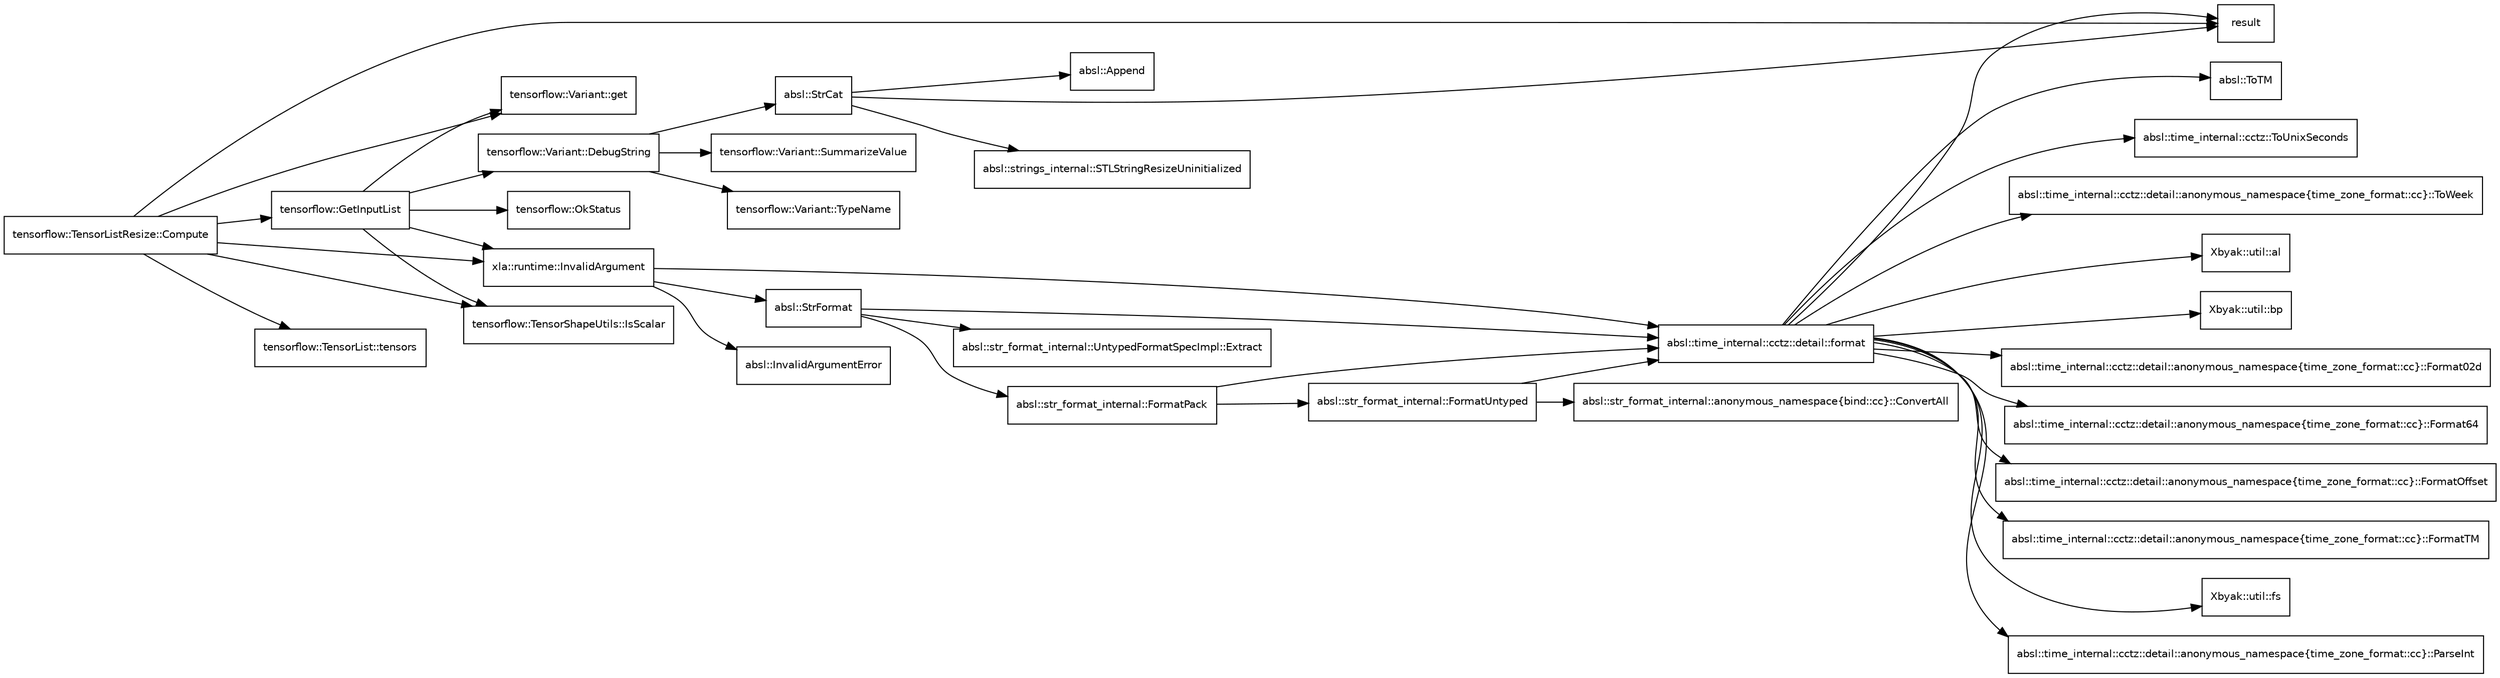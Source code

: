 strict digraph  {
edge [fontname="Helvetica",fontsize="10",labelfontname="Helvetica",labelfontsize="10"];
node [fontname="Helvetica",fontsize="10",shape=record];
rankdir="LR";
"tensorflow::TensorListResize::Compute";
"tensorflow::Variant::get";
"tensorflow::GetInputList";
"tensorflow::Variant::DebugString";
"absl::StrCat";
"absl::Append";
"result";
"absl::strings_internal::STLStringResizeUninitialized";
"tensorflow::Variant::SummarizeValue";
"tensorflow::Variant::TypeName";
"xla::runtime::InvalidArgument";
"absl::time_internal::cctz::detail::format";
"Xbyak::util::al";
"Xbyak::util::bp";
"absl::time_internal::cctz::detail::anonymous_namespace\{time_zone_format::cc\}::Format02d";
"absl::time_internal::cctz::detail::anonymous_namespace\{time_zone_format::cc\}::Format64";
"absl::time_internal::cctz::detail::anonymous_namespace\{time_zone_format::cc\}::FormatOffset";
"absl::time_internal::cctz::detail::anonymous_namespace\{time_zone_format::cc\}::FormatTM";
"Xbyak::util::fs";
"absl::time_internal::cctz::detail::anonymous_namespace\{time_zone_format::cc\}::ParseInt";
"absl::ToTM";
"absl::time_internal::cctz::ToUnixSeconds";
"absl::time_internal::cctz::detail::anonymous_namespace\{time_zone_format::cc\}::ToWeek";
"absl::InvalidArgumentError";
"absl::StrFormat";
"absl::str_format_internal::UntypedFormatSpecImpl::Extract";
"absl::str_format_internal::FormatPack";
"absl::str_format_internal::FormatUntyped";
"absl::str_format_internal::anonymous_namespace\{bind::cc\}::ConvertAll";
"tensorflow::TensorShapeUtils::IsScalar";
"tensorflow::OkStatus";
"tensorflow::TensorList::tensors";
"tensorflow::TensorListResize::Compute" -> "tensorflow::Variant::get";
"tensorflow::TensorListResize::Compute" -> "tensorflow::GetInputList";
"tensorflow::TensorListResize::Compute" -> "xla::runtime::InvalidArgument";
"tensorflow::TensorListResize::Compute" -> "tensorflow::TensorShapeUtils::IsScalar";
"tensorflow::TensorListResize::Compute" -> "result";
"tensorflow::TensorListResize::Compute" -> "tensorflow::TensorList::tensors";
"tensorflow::GetInputList" -> "tensorflow::Variant::DebugString";
"tensorflow::GetInputList" -> "tensorflow::Variant::get";
"tensorflow::GetInputList" -> "xla::runtime::InvalidArgument";
"tensorflow::GetInputList" -> "tensorflow::TensorShapeUtils::IsScalar";
"tensorflow::GetInputList" -> "tensorflow::OkStatus";
"tensorflow::Variant::DebugString" -> "absl::StrCat";
"tensorflow::Variant::DebugString" -> "tensorflow::Variant::SummarizeValue";
"tensorflow::Variant::DebugString" -> "tensorflow::Variant::TypeName";
"absl::StrCat" -> "absl::Append";
"absl::StrCat" -> "result";
"absl::StrCat" -> "absl::strings_internal::STLStringResizeUninitialized";
"xla::runtime::InvalidArgument" -> "absl::time_internal::cctz::detail::format";
"xla::runtime::InvalidArgument" -> "absl::InvalidArgumentError";
"xla::runtime::InvalidArgument" -> "absl::StrFormat";
"absl::time_internal::cctz::detail::format" -> "Xbyak::util::al";
"absl::time_internal::cctz::detail::format" -> "Xbyak::util::bp";
"absl::time_internal::cctz::detail::format" -> "absl::time_internal::cctz::detail::anonymous_namespace\{time_zone_format::cc\}::Format02d";
"absl::time_internal::cctz::detail::format" -> "absl::time_internal::cctz::detail::anonymous_namespace\{time_zone_format::cc\}::Format64";
"absl::time_internal::cctz::detail::format" -> "absl::time_internal::cctz::detail::anonymous_namespace\{time_zone_format::cc\}::FormatOffset";
"absl::time_internal::cctz::detail::format" -> "absl::time_internal::cctz::detail::anonymous_namespace\{time_zone_format::cc\}::FormatTM";
"absl::time_internal::cctz::detail::format" -> "Xbyak::util::fs";
"absl::time_internal::cctz::detail::format" -> "absl::time_internal::cctz::detail::anonymous_namespace\{time_zone_format::cc\}::ParseInt";
"absl::time_internal::cctz::detail::format" -> "result";
"absl::time_internal::cctz::detail::format" -> "absl::ToTM";
"absl::time_internal::cctz::detail::format" -> "absl::time_internal::cctz::ToUnixSeconds";
"absl::time_internal::cctz::detail::format" -> "absl::time_internal::cctz::detail::anonymous_namespace\{time_zone_format::cc\}::ToWeek";
"absl::StrFormat" -> "absl::str_format_internal::UntypedFormatSpecImpl::Extract";
"absl::StrFormat" -> "absl::time_internal::cctz::detail::format";
"absl::StrFormat" -> "absl::str_format_internal::FormatPack";
"absl::str_format_internal::FormatPack" -> "absl::time_internal::cctz::detail::format";
"absl::str_format_internal::FormatPack" -> "absl::str_format_internal::FormatUntyped";
"absl::str_format_internal::FormatUntyped" -> "absl::str_format_internal::anonymous_namespace\{bind::cc\}::ConvertAll";
"absl::str_format_internal::FormatUntyped" -> "absl::time_internal::cctz::detail::format";
}

